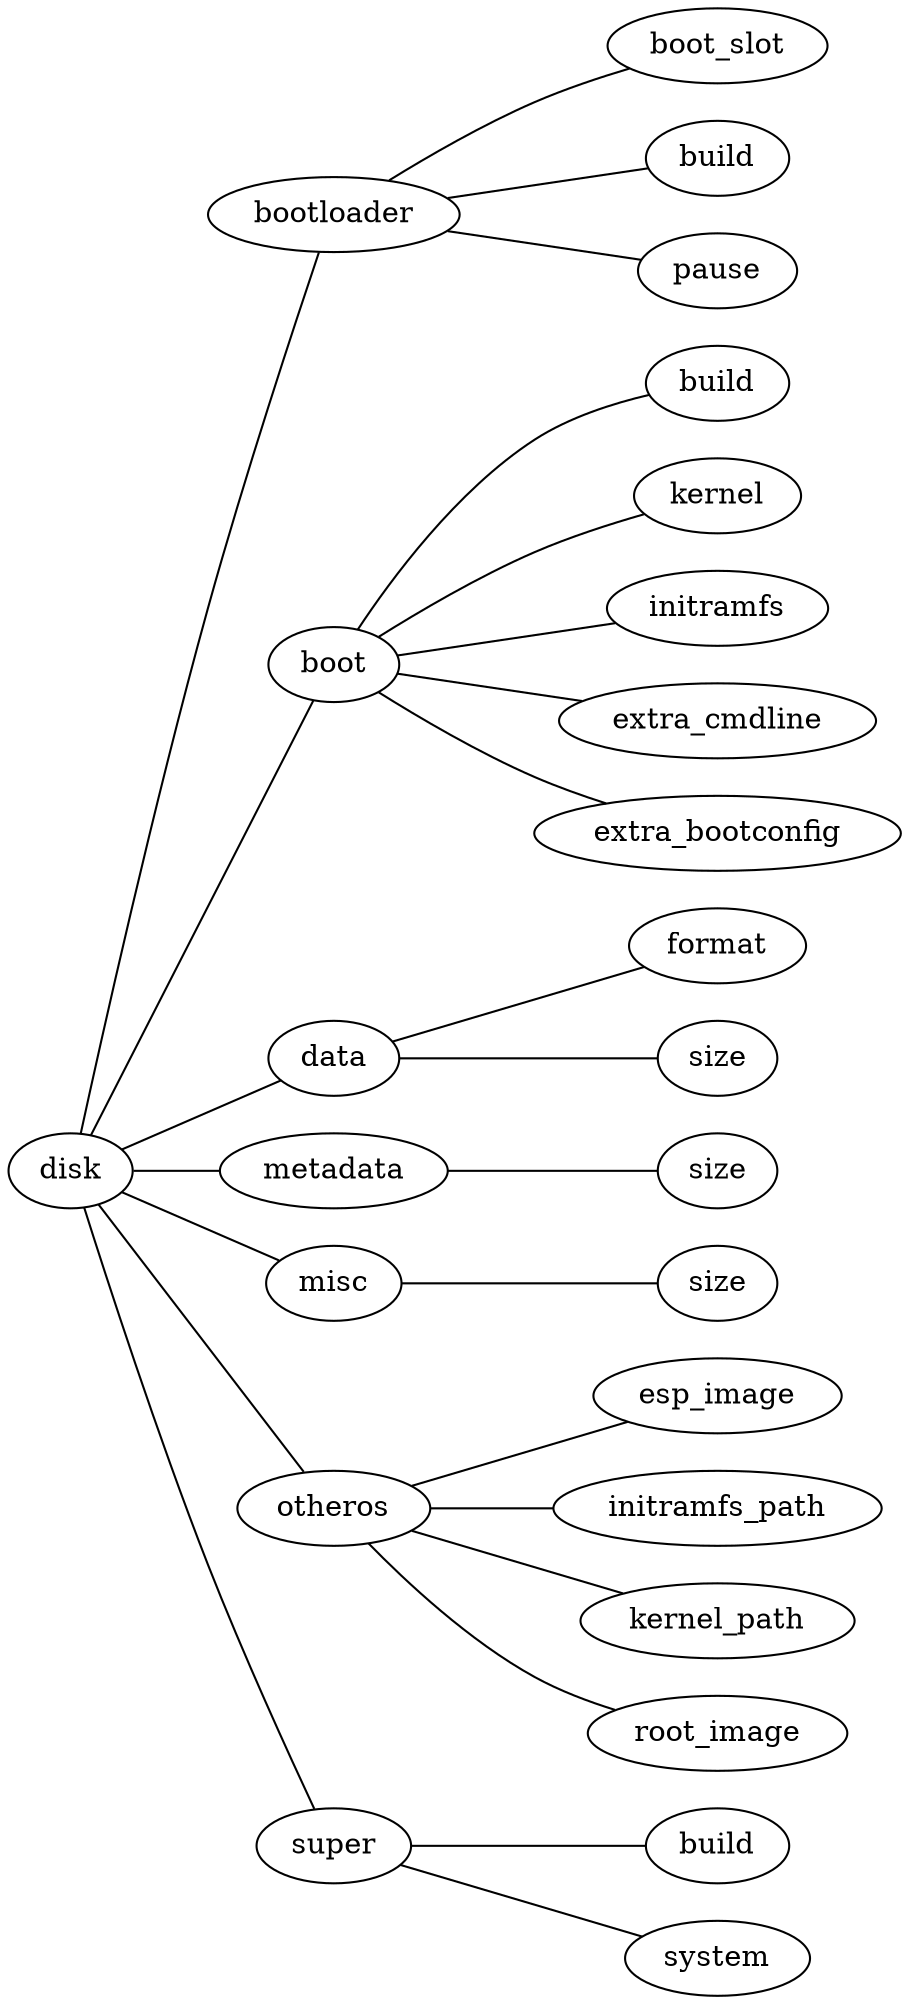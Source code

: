 graph {
  rankdir=LR

disk--bootloader
    bootloader--boot_slot
    bootloader--build
    bootloader--pause
disk--boot
    boot_build [label = "build"]
    boot--boot_build
    boot--kernel
    boot--initramfs
    boot--extra_cmdline
    boot--extra_bootconfig
disk--data
    data--format
    data--size
disk--metadata
    metadata_size [label = "size"]
    metadata--metadata_size
disk--misc
    misc_size [label = "size"]
    misc--misc_size
disk--otheros
    otheros--esp_image
    otheros--initramfs_path
    otheros--kernel_path
    otheros--root_image
disk--super
    super_build [label = "build"]
    super--system
    super--super_build
}